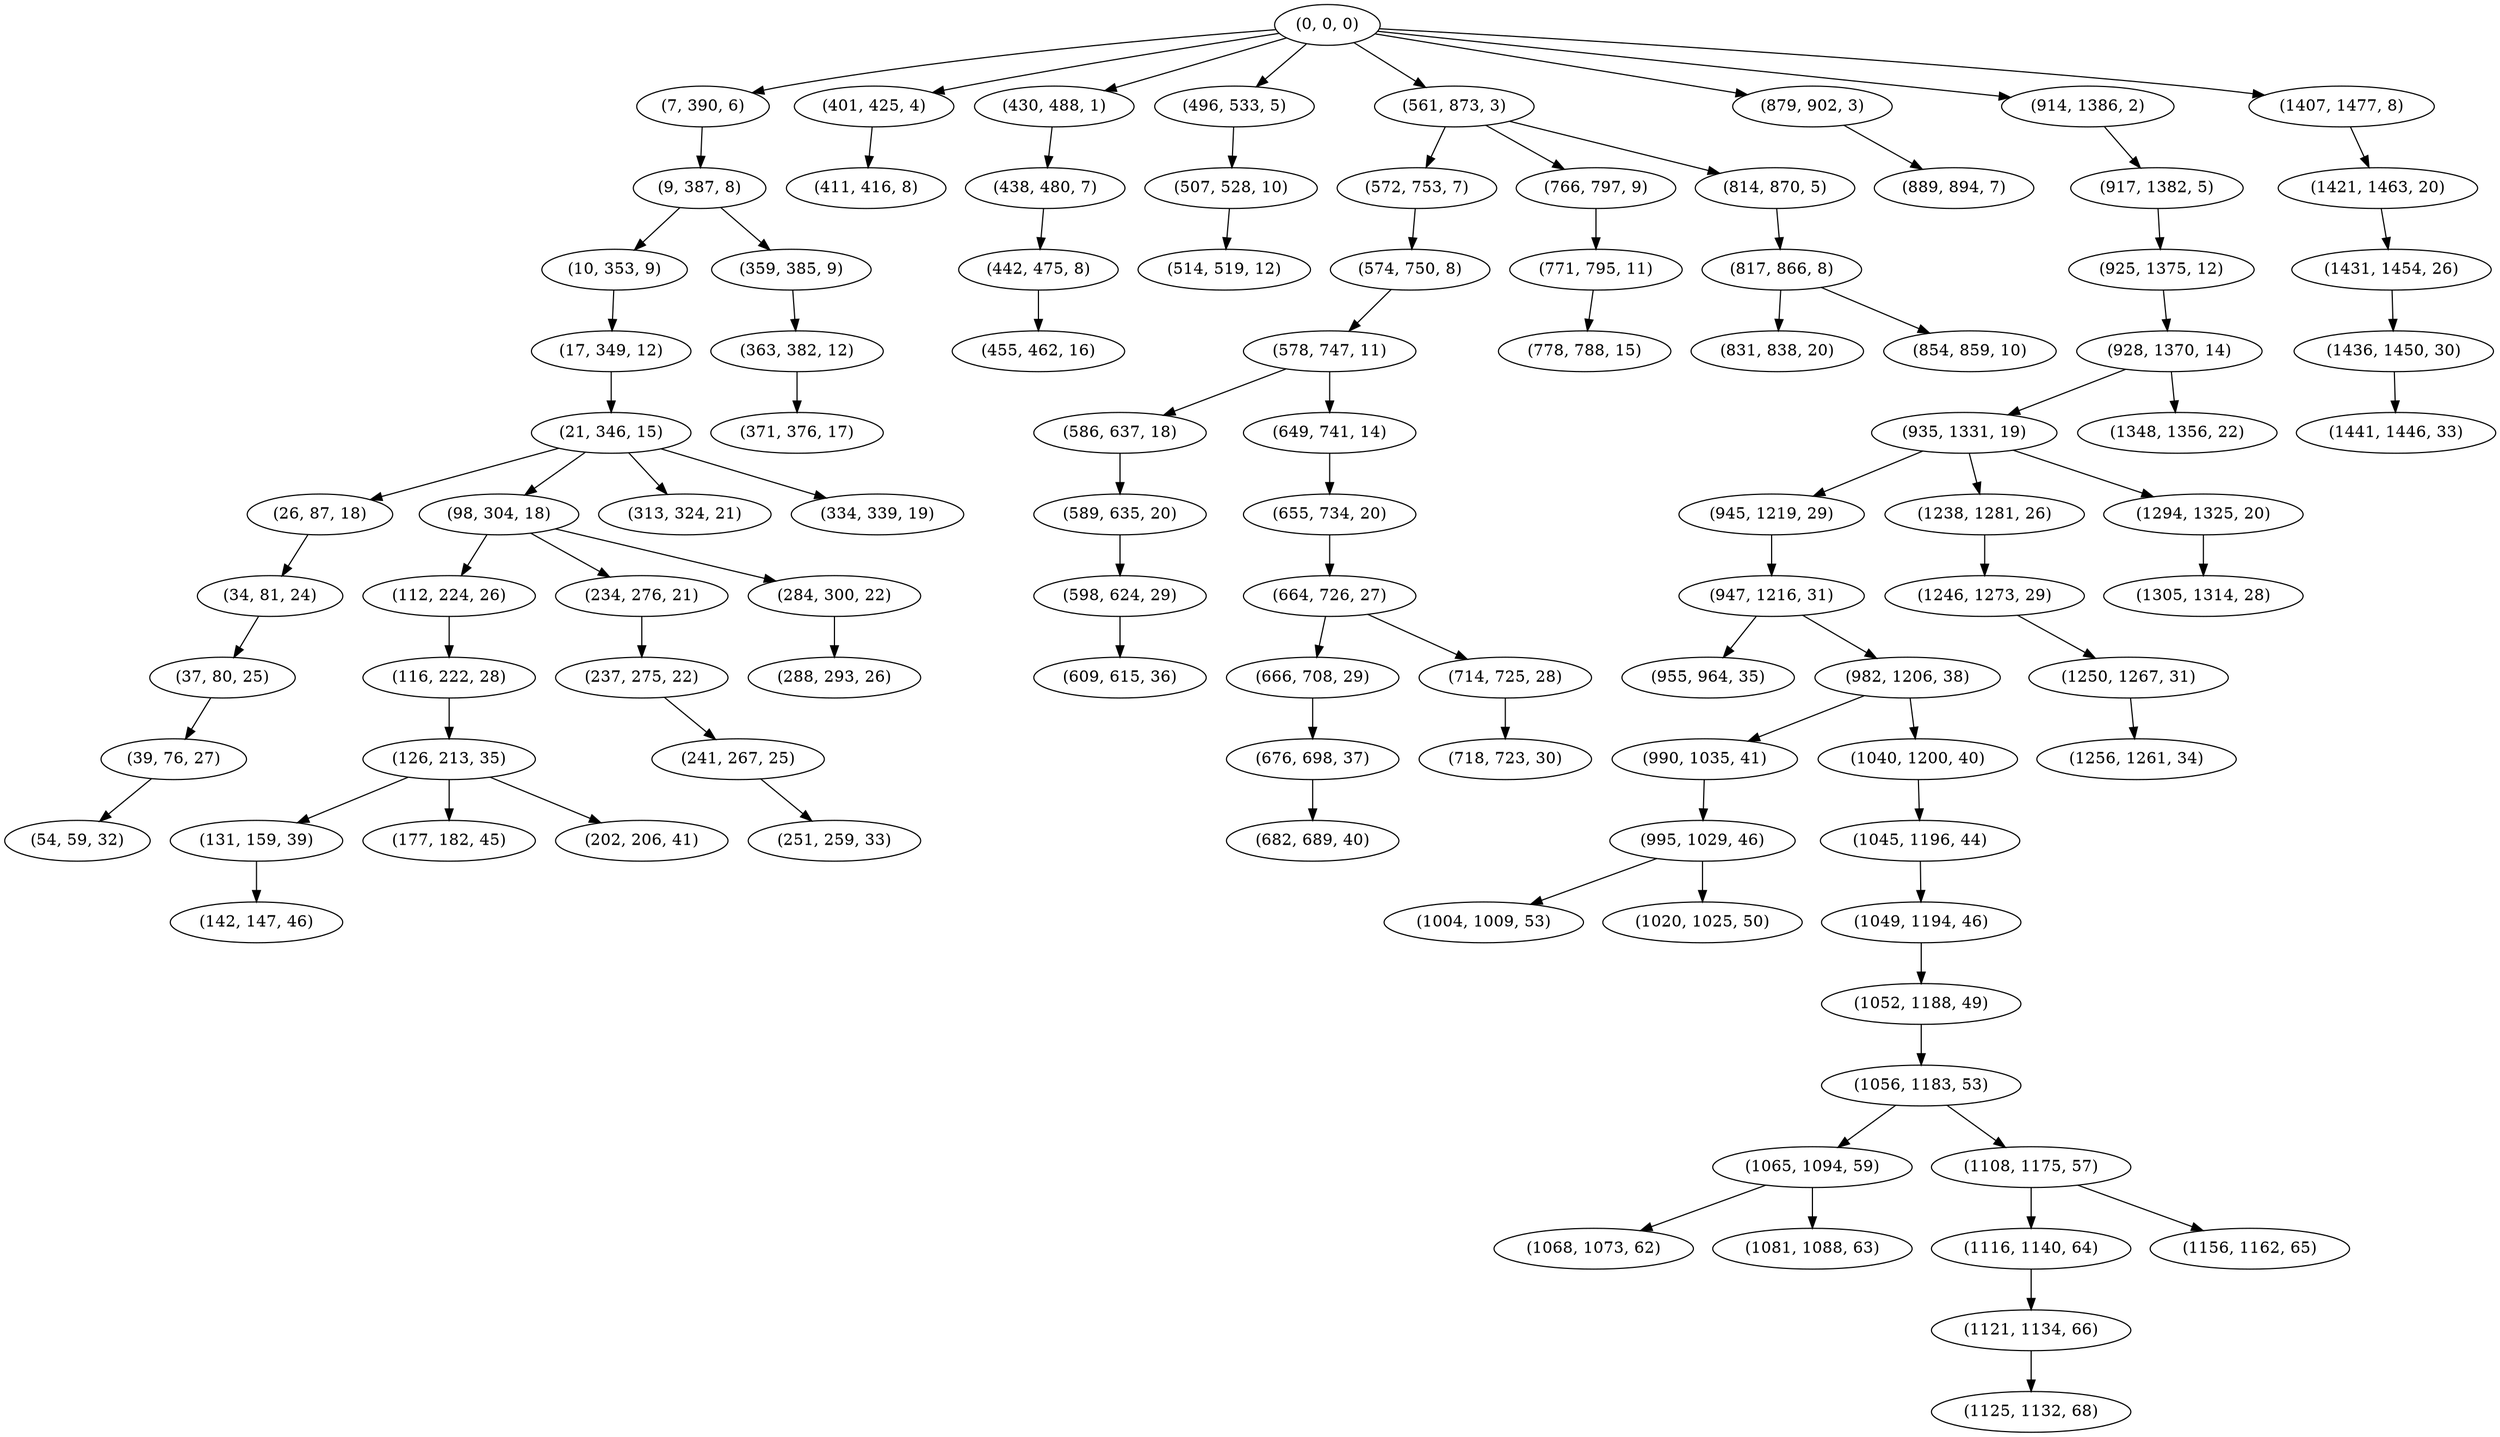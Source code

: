 digraph tree {
    "(0, 0, 0)";
    "(7, 390, 6)";
    "(9, 387, 8)";
    "(10, 353, 9)";
    "(17, 349, 12)";
    "(21, 346, 15)";
    "(26, 87, 18)";
    "(34, 81, 24)";
    "(37, 80, 25)";
    "(39, 76, 27)";
    "(54, 59, 32)";
    "(98, 304, 18)";
    "(112, 224, 26)";
    "(116, 222, 28)";
    "(126, 213, 35)";
    "(131, 159, 39)";
    "(142, 147, 46)";
    "(177, 182, 45)";
    "(202, 206, 41)";
    "(234, 276, 21)";
    "(237, 275, 22)";
    "(241, 267, 25)";
    "(251, 259, 33)";
    "(284, 300, 22)";
    "(288, 293, 26)";
    "(313, 324, 21)";
    "(334, 339, 19)";
    "(359, 385, 9)";
    "(363, 382, 12)";
    "(371, 376, 17)";
    "(401, 425, 4)";
    "(411, 416, 8)";
    "(430, 488, 1)";
    "(438, 480, 7)";
    "(442, 475, 8)";
    "(455, 462, 16)";
    "(496, 533, 5)";
    "(507, 528, 10)";
    "(514, 519, 12)";
    "(561, 873, 3)";
    "(572, 753, 7)";
    "(574, 750, 8)";
    "(578, 747, 11)";
    "(586, 637, 18)";
    "(589, 635, 20)";
    "(598, 624, 29)";
    "(609, 615, 36)";
    "(649, 741, 14)";
    "(655, 734, 20)";
    "(664, 726, 27)";
    "(666, 708, 29)";
    "(676, 698, 37)";
    "(682, 689, 40)";
    "(714, 725, 28)";
    "(718, 723, 30)";
    "(766, 797, 9)";
    "(771, 795, 11)";
    "(778, 788, 15)";
    "(814, 870, 5)";
    "(817, 866, 8)";
    "(831, 838, 20)";
    "(854, 859, 10)";
    "(879, 902, 3)";
    "(889, 894, 7)";
    "(914, 1386, 2)";
    "(917, 1382, 5)";
    "(925, 1375, 12)";
    "(928, 1370, 14)";
    "(935, 1331, 19)";
    "(945, 1219, 29)";
    "(947, 1216, 31)";
    "(955, 964, 35)";
    "(982, 1206, 38)";
    "(990, 1035, 41)";
    "(995, 1029, 46)";
    "(1004, 1009, 53)";
    "(1020, 1025, 50)";
    "(1040, 1200, 40)";
    "(1045, 1196, 44)";
    "(1049, 1194, 46)";
    "(1052, 1188, 49)";
    "(1056, 1183, 53)";
    "(1065, 1094, 59)";
    "(1068, 1073, 62)";
    "(1081, 1088, 63)";
    "(1108, 1175, 57)";
    "(1116, 1140, 64)";
    "(1121, 1134, 66)";
    "(1125, 1132, 68)";
    "(1156, 1162, 65)";
    "(1238, 1281, 26)";
    "(1246, 1273, 29)";
    "(1250, 1267, 31)";
    "(1256, 1261, 34)";
    "(1294, 1325, 20)";
    "(1305, 1314, 28)";
    "(1348, 1356, 22)";
    "(1407, 1477, 8)";
    "(1421, 1463, 20)";
    "(1431, 1454, 26)";
    "(1436, 1450, 30)";
    "(1441, 1446, 33)";
    "(0, 0, 0)" -> "(7, 390, 6)";
    "(0, 0, 0)" -> "(401, 425, 4)";
    "(0, 0, 0)" -> "(430, 488, 1)";
    "(0, 0, 0)" -> "(496, 533, 5)";
    "(0, 0, 0)" -> "(561, 873, 3)";
    "(0, 0, 0)" -> "(879, 902, 3)";
    "(0, 0, 0)" -> "(914, 1386, 2)";
    "(0, 0, 0)" -> "(1407, 1477, 8)";
    "(7, 390, 6)" -> "(9, 387, 8)";
    "(9, 387, 8)" -> "(10, 353, 9)";
    "(9, 387, 8)" -> "(359, 385, 9)";
    "(10, 353, 9)" -> "(17, 349, 12)";
    "(17, 349, 12)" -> "(21, 346, 15)";
    "(21, 346, 15)" -> "(26, 87, 18)";
    "(21, 346, 15)" -> "(98, 304, 18)";
    "(21, 346, 15)" -> "(313, 324, 21)";
    "(21, 346, 15)" -> "(334, 339, 19)";
    "(26, 87, 18)" -> "(34, 81, 24)";
    "(34, 81, 24)" -> "(37, 80, 25)";
    "(37, 80, 25)" -> "(39, 76, 27)";
    "(39, 76, 27)" -> "(54, 59, 32)";
    "(98, 304, 18)" -> "(112, 224, 26)";
    "(98, 304, 18)" -> "(234, 276, 21)";
    "(98, 304, 18)" -> "(284, 300, 22)";
    "(112, 224, 26)" -> "(116, 222, 28)";
    "(116, 222, 28)" -> "(126, 213, 35)";
    "(126, 213, 35)" -> "(131, 159, 39)";
    "(126, 213, 35)" -> "(177, 182, 45)";
    "(126, 213, 35)" -> "(202, 206, 41)";
    "(131, 159, 39)" -> "(142, 147, 46)";
    "(234, 276, 21)" -> "(237, 275, 22)";
    "(237, 275, 22)" -> "(241, 267, 25)";
    "(241, 267, 25)" -> "(251, 259, 33)";
    "(284, 300, 22)" -> "(288, 293, 26)";
    "(359, 385, 9)" -> "(363, 382, 12)";
    "(363, 382, 12)" -> "(371, 376, 17)";
    "(401, 425, 4)" -> "(411, 416, 8)";
    "(430, 488, 1)" -> "(438, 480, 7)";
    "(438, 480, 7)" -> "(442, 475, 8)";
    "(442, 475, 8)" -> "(455, 462, 16)";
    "(496, 533, 5)" -> "(507, 528, 10)";
    "(507, 528, 10)" -> "(514, 519, 12)";
    "(561, 873, 3)" -> "(572, 753, 7)";
    "(561, 873, 3)" -> "(766, 797, 9)";
    "(561, 873, 3)" -> "(814, 870, 5)";
    "(572, 753, 7)" -> "(574, 750, 8)";
    "(574, 750, 8)" -> "(578, 747, 11)";
    "(578, 747, 11)" -> "(586, 637, 18)";
    "(578, 747, 11)" -> "(649, 741, 14)";
    "(586, 637, 18)" -> "(589, 635, 20)";
    "(589, 635, 20)" -> "(598, 624, 29)";
    "(598, 624, 29)" -> "(609, 615, 36)";
    "(649, 741, 14)" -> "(655, 734, 20)";
    "(655, 734, 20)" -> "(664, 726, 27)";
    "(664, 726, 27)" -> "(666, 708, 29)";
    "(664, 726, 27)" -> "(714, 725, 28)";
    "(666, 708, 29)" -> "(676, 698, 37)";
    "(676, 698, 37)" -> "(682, 689, 40)";
    "(714, 725, 28)" -> "(718, 723, 30)";
    "(766, 797, 9)" -> "(771, 795, 11)";
    "(771, 795, 11)" -> "(778, 788, 15)";
    "(814, 870, 5)" -> "(817, 866, 8)";
    "(817, 866, 8)" -> "(831, 838, 20)";
    "(817, 866, 8)" -> "(854, 859, 10)";
    "(879, 902, 3)" -> "(889, 894, 7)";
    "(914, 1386, 2)" -> "(917, 1382, 5)";
    "(917, 1382, 5)" -> "(925, 1375, 12)";
    "(925, 1375, 12)" -> "(928, 1370, 14)";
    "(928, 1370, 14)" -> "(935, 1331, 19)";
    "(928, 1370, 14)" -> "(1348, 1356, 22)";
    "(935, 1331, 19)" -> "(945, 1219, 29)";
    "(935, 1331, 19)" -> "(1238, 1281, 26)";
    "(935, 1331, 19)" -> "(1294, 1325, 20)";
    "(945, 1219, 29)" -> "(947, 1216, 31)";
    "(947, 1216, 31)" -> "(955, 964, 35)";
    "(947, 1216, 31)" -> "(982, 1206, 38)";
    "(982, 1206, 38)" -> "(990, 1035, 41)";
    "(982, 1206, 38)" -> "(1040, 1200, 40)";
    "(990, 1035, 41)" -> "(995, 1029, 46)";
    "(995, 1029, 46)" -> "(1004, 1009, 53)";
    "(995, 1029, 46)" -> "(1020, 1025, 50)";
    "(1040, 1200, 40)" -> "(1045, 1196, 44)";
    "(1045, 1196, 44)" -> "(1049, 1194, 46)";
    "(1049, 1194, 46)" -> "(1052, 1188, 49)";
    "(1052, 1188, 49)" -> "(1056, 1183, 53)";
    "(1056, 1183, 53)" -> "(1065, 1094, 59)";
    "(1056, 1183, 53)" -> "(1108, 1175, 57)";
    "(1065, 1094, 59)" -> "(1068, 1073, 62)";
    "(1065, 1094, 59)" -> "(1081, 1088, 63)";
    "(1108, 1175, 57)" -> "(1116, 1140, 64)";
    "(1108, 1175, 57)" -> "(1156, 1162, 65)";
    "(1116, 1140, 64)" -> "(1121, 1134, 66)";
    "(1121, 1134, 66)" -> "(1125, 1132, 68)";
    "(1238, 1281, 26)" -> "(1246, 1273, 29)";
    "(1246, 1273, 29)" -> "(1250, 1267, 31)";
    "(1250, 1267, 31)" -> "(1256, 1261, 34)";
    "(1294, 1325, 20)" -> "(1305, 1314, 28)";
    "(1407, 1477, 8)" -> "(1421, 1463, 20)";
    "(1421, 1463, 20)" -> "(1431, 1454, 26)";
    "(1431, 1454, 26)" -> "(1436, 1450, 30)";
    "(1436, 1450, 30)" -> "(1441, 1446, 33)";
}
